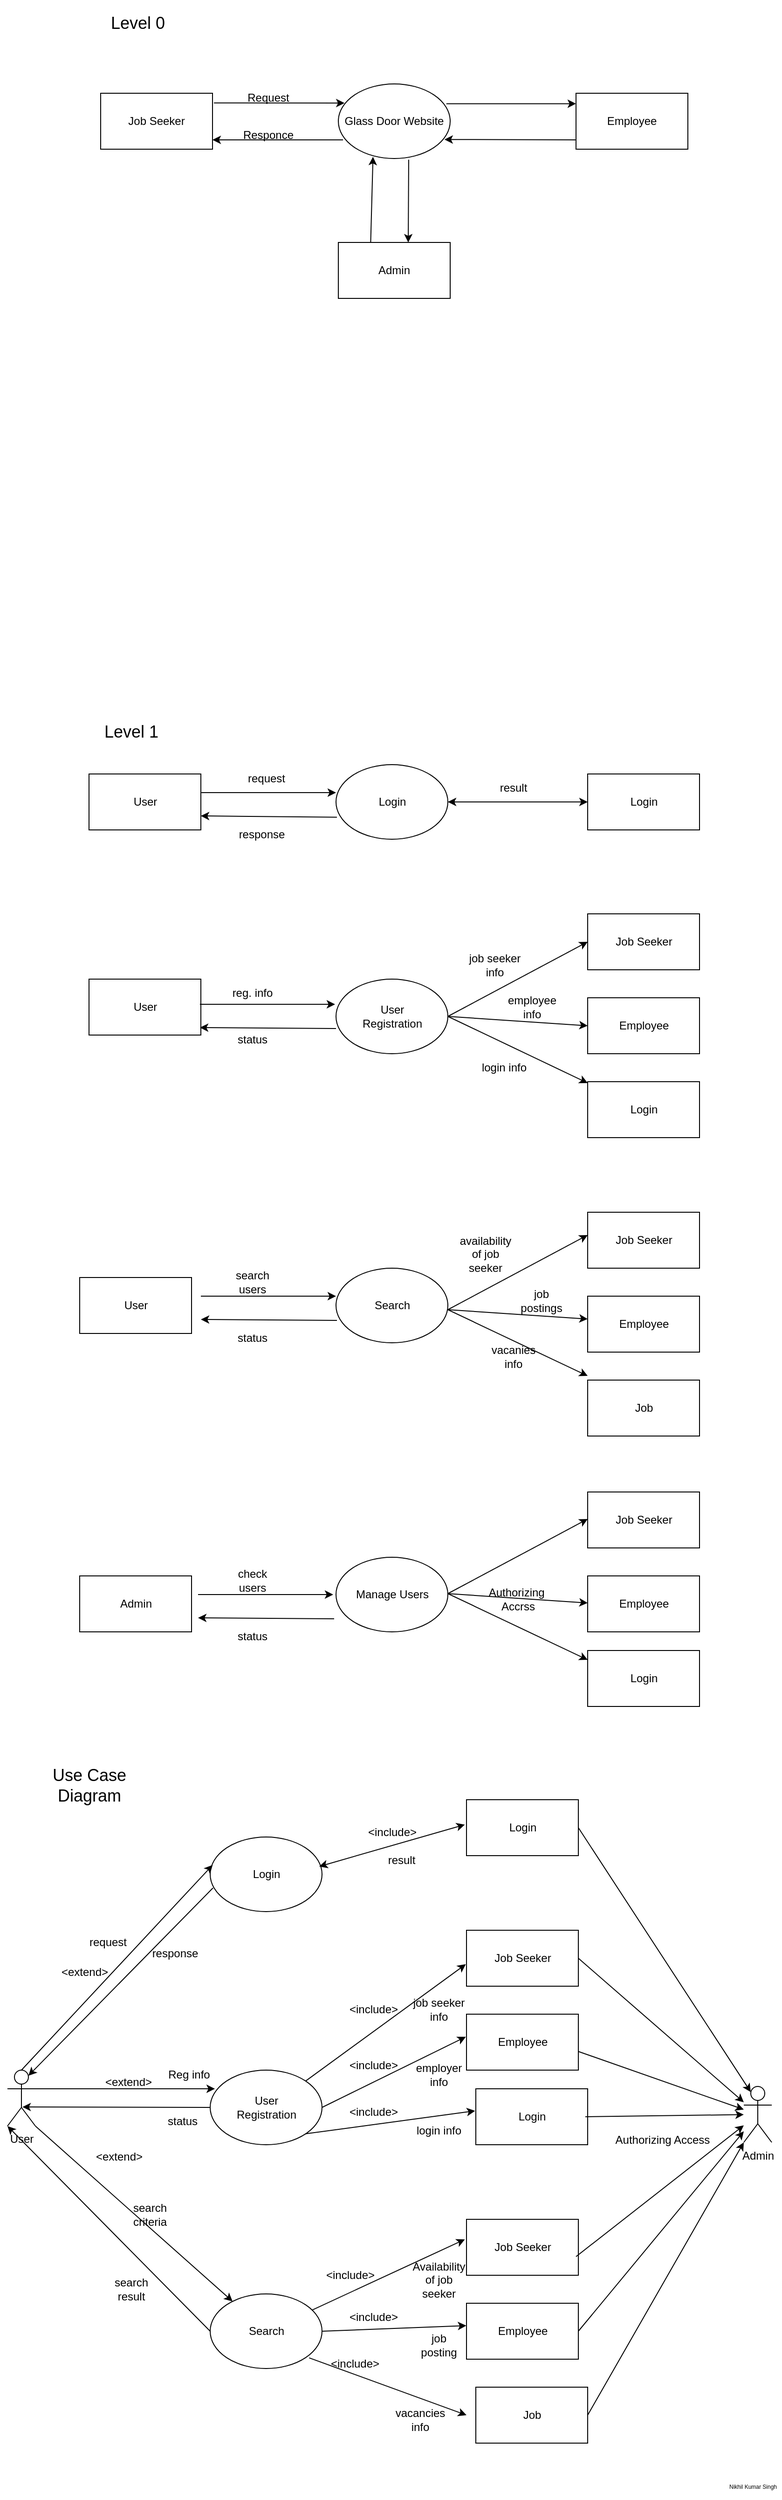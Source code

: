 <mxfile version="24.0.5" type="github">
  <diagram name="Page-1" id="zdsX21Enpbt27teevVOa">
    <mxGraphModel dx="2037" dy="1073" grid="1" gridSize="10" guides="1" tooltips="1" connect="1" arrows="1" fold="1" page="1" pageScale="1" pageWidth="850" pageHeight="1100" math="0" shadow="0">
      <root>
        <mxCell id="0" />
        <mxCell id="1" parent="0" />
        <mxCell id="QC-m4PHfwOf4FH3XxJcE-1" value="Admin" style="rounded=0;whiteSpace=wrap;html=1;" vertex="1" parent="1">
          <mxGeometry x="365" y="600" width="120" height="60" as="geometry" />
        </mxCell>
        <mxCell id="QC-m4PHfwOf4FH3XxJcE-3" value="Employee" style="rounded=0;whiteSpace=wrap;html=1;" vertex="1" parent="1">
          <mxGeometry x="620" y="440" width="120" height="60" as="geometry" />
        </mxCell>
        <mxCell id="QC-m4PHfwOf4FH3XxJcE-4" value="Job Seeker" style="rounded=0;whiteSpace=wrap;html=1;" vertex="1" parent="1">
          <mxGeometry x="110" y="440" width="120" height="60" as="geometry" />
        </mxCell>
        <mxCell id="QC-m4PHfwOf4FH3XxJcE-6" value="Glass Door Website" style="ellipse;whiteSpace=wrap;html=1;" vertex="1" parent="1">
          <mxGeometry x="365" y="430" width="120" height="80" as="geometry" />
        </mxCell>
        <mxCell id="QC-m4PHfwOf4FH3XxJcE-7" value="" style="endArrow=classic;html=1;rounded=0;exitX=1.013;exitY=0.172;exitDx=0;exitDy=0;entryX=0.055;entryY=0.257;entryDx=0;entryDy=0;entryPerimeter=0;exitPerimeter=0;" edge="1" parent="1" source="QC-m4PHfwOf4FH3XxJcE-4" target="QC-m4PHfwOf4FH3XxJcE-6">
          <mxGeometry width="50" height="50" relative="1" as="geometry">
            <mxPoint x="400" y="520" as="sourcePoint" />
            <mxPoint x="370" y="460" as="targetPoint" />
          </mxGeometry>
        </mxCell>
        <mxCell id="QC-m4PHfwOf4FH3XxJcE-8" value="" style="endArrow=classic;html=1;rounded=0;exitX=0.042;exitY=0.75;exitDx=0;exitDy=0;exitPerimeter=0;" edge="1" parent="1" source="QC-m4PHfwOf4FH3XxJcE-6">
          <mxGeometry width="50" height="50" relative="1" as="geometry">
            <mxPoint x="250" y="530" as="sourcePoint" />
            <mxPoint x="230" y="490" as="targetPoint" />
          </mxGeometry>
        </mxCell>
        <mxCell id="QC-m4PHfwOf4FH3XxJcE-9" value="" style="endArrow=classic;html=1;rounded=0;exitX=0.966;exitY=0.265;exitDx=0;exitDy=0;exitPerimeter=0;entryX=0;entryY=0.187;entryDx=0;entryDy=0;entryPerimeter=0;" edge="1" parent="1" source="QC-m4PHfwOf4FH3XxJcE-6" target="QC-m4PHfwOf4FH3XxJcE-3">
          <mxGeometry width="50" height="50" relative="1" as="geometry">
            <mxPoint x="520" y="490" as="sourcePoint" />
            <mxPoint x="570" y="440" as="targetPoint" />
          </mxGeometry>
        </mxCell>
        <mxCell id="QC-m4PHfwOf4FH3XxJcE-10" value="" style="endArrow=classic;html=1;rounded=0;exitX=0.629;exitY=1.015;exitDx=0;exitDy=0;exitPerimeter=0;entryX=0.625;entryY=0;entryDx=0;entryDy=0;entryPerimeter=0;" edge="1" parent="1" source="QC-m4PHfwOf4FH3XxJcE-6" target="QC-m4PHfwOf4FH3XxJcE-1">
          <mxGeometry width="50" height="50" relative="1" as="geometry">
            <mxPoint x="425" y="580" as="sourcePoint" />
            <mxPoint x="475" y="530" as="targetPoint" />
          </mxGeometry>
        </mxCell>
        <mxCell id="QC-m4PHfwOf4FH3XxJcE-11" value="" style="endArrow=classic;html=1;rounded=0;entryX=0.31;entryY=0.977;entryDx=0;entryDy=0;entryPerimeter=0;exitX=0.289;exitY=0.005;exitDx=0;exitDy=0;exitPerimeter=0;" edge="1" parent="1" source="QC-m4PHfwOf4FH3XxJcE-1" target="QC-m4PHfwOf4FH3XxJcE-6">
          <mxGeometry width="50" height="50" relative="1" as="geometry">
            <mxPoint x="365" y="570" as="sourcePoint" />
            <mxPoint x="415" y="520" as="targetPoint" />
          </mxGeometry>
        </mxCell>
        <mxCell id="QC-m4PHfwOf4FH3XxJcE-12" value="" style="endArrow=classic;html=1;rounded=0;entryX=0.949;entryY=0.745;entryDx=0;entryDy=0;entryPerimeter=0;exitX=0;exitY=0.833;exitDx=0;exitDy=0;exitPerimeter=0;" edge="1" parent="1" source="QC-m4PHfwOf4FH3XxJcE-3" target="QC-m4PHfwOf4FH3XxJcE-6">
          <mxGeometry width="50" height="50" relative="1" as="geometry">
            <mxPoint x="530" y="550" as="sourcePoint" />
            <mxPoint x="580" y="500" as="targetPoint" />
          </mxGeometry>
        </mxCell>
        <mxCell id="QC-m4PHfwOf4FH3XxJcE-13" value="Request" style="text;html=1;align=center;verticalAlign=middle;whiteSpace=wrap;rounded=0;" vertex="1" parent="1">
          <mxGeometry x="260" y="430" width="60" height="30" as="geometry" />
        </mxCell>
        <mxCell id="QC-m4PHfwOf4FH3XxJcE-14" value="Responce" style="text;html=1;align=center;verticalAlign=middle;whiteSpace=wrap;rounded=0;" vertex="1" parent="1">
          <mxGeometry x="260" y="470" width="60" height="30" as="geometry" />
        </mxCell>
        <mxCell id="QC-m4PHfwOf4FH3XxJcE-15" value="&lt;font style=&quot;font-size: 18px;&quot;&gt;Level 0&lt;/font&gt;" style="text;html=1;align=center;verticalAlign=middle;whiteSpace=wrap;rounded=0;" vertex="1" parent="1">
          <mxGeometry x="100" y="340" width="100" height="50" as="geometry" />
        </mxCell>
        <mxCell id="QC-m4PHfwOf4FH3XxJcE-16" value="&lt;font style=&quot;font-size: 18px;&quot;&gt;Use Case Diagram&lt;/font&gt;" style="text;html=1;align=center;verticalAlign=middle;whiteSpace=wrap;rounded=0;" vertex="1" parent="1">
          <mxGeometry x="27.5" y="2200" width="140" height="110" as="geometry" />
        </mxCell>
        <mxCell id="QC-m4PHfwOf4FH3XxJcE-17" value="User" style="shape=umlActor;verticalLabelPosition=bottom;verticalAlign=top;html=1;" vertex="1" parent="1">
          <mxGeometry x="10" y="2560" width="30" height="60" as="geometry" />
        </mxCell>
        <mxCell id="QC-m4PHfwOf4FH3XxJcE-18" value="Login" style="ellipse;whiteSpace=wrap;html=1;" vertex="1" parent="1">
          <mxGeometry x="227.5" y="2310" width="120" height="80" as="geometry" />
        </mxCell>
        <mxCell id="QC-m4PHfwOf4FH3XxJcE-19" value="User&lt;div&gt;Registration&lt;/div&gt;" style="ellipse;whiteSpace=wrap;html=1;" vertex="1" parent="1">
          <mxGeometry x="227.5" y="2560" width="120" height="80" as="geometry" />
        </mxCell>
        <mxCell id="QC-m4PHfwOf4FH3XxJcE-20" value="Search" style="ellipse;whiteSpace=wrap;html=1;" vertex="1" parent="1">
          <mxGeometry x="227.5" y="2800" width="120" height="80" as="geometry" />
        </mxCell>
        <mxCell id="QC-m4PHfwOf4FH3XxJcE-21" value="Job" style="rounded=0;whiteSpace=wrap;html=1;" vertex="1" parent="1">
          <mxGeometry x="512.5" y="2900" width="120" height="60" as="geometry" />
        </mxCell>
        <mxCell id="QC-m4PHfwOf4FH3XxJcE-22" value="Job Seeker" style="rounded=0;whiteSpace=wrap;html=1;" vertex="1" parent="1">
          <mxGeometry x="502.5" y="2720" width="120" height="60" as="geometry" />
        </mxCell>
        <mxCell id="QC-m4PHfwOf4FH3XxJcE-23" value="Employee" style="rounded=0;whiteSpace=wrap;html=1;" vertex="1" parent="1">
          <mxGeometry x="502.5" y="2810" width="120" height="60" as="geometry" />
        </mxCell>
        <mxCell id="QC-m4PHfwOf4FH3XxJcE-24" value="Login" style="rounded=0;whiteSpace=wrap;html=1;" vertex="1" parent="1">
          <mxGeometry x="512.5" y="2580" width="120" height="60" as="geometry" />
        </mxCell>
        <mxCell id="QC-m4PHfwOf4FH3XxJcE-25" value="Employee" style="rounded=0;whiteSpace=wrap;html=1;" vertex="1" parent="1">
          <mxGeometry x="502.5" y="2500" width="120" height="60" as="geometry" />
        </mxCell>
        <mxCell id="QC-m4PHfwOf4FH3XxJcE-26" value="Job Seeker" style="rounded=0;whiteSpace=wrap;html=1;" vertex="1" parent="1">
          <mxGeometry x="502.5" y="2410" width="120" height="60" as="geometry" />
        </mxCell>
        <mxCell id="QC-m4PHfwOf4FH3XxJcE-27" value="Login" style="rounded=0;whiteSpace=wrap;html=1;" vertex="1" parent="1">
          <mxGeometry x="502.5" y="2270" width="120" height="60" as="geometry" />
        </mxCell>
        <mxCell id="QC-m4PHfwOf4FH3XxJcE-29" value="" style="endArrow=classic;html=1;rounded=0;exitX=0;exitY=0.5;exitDx=0;exitDy=0;entryX=0;entryY=1;entryDx=0;entryDy=0;entryPerimeter=0;" edge="1" parent="1" source="QC-m4PHfwOf4FH3XxJcE-20" target="QC-m4PHfwOf4FH3XxJcE-17">
          <mxGeometry width="50" height="50" relative="1" as="geometry">
            <mxPoint x="347.5" y="2550" as="sourcePoint" />
            <mxPoint x="217.5" y="2540" as="targetPoint" />
          </mxGeometry>
        </mxCell>
        <mxCell id="QC-m4PHfwOf4FH3XxJcE-30" value="" style="endArrow=classic;html=1;rounded=0;exitX=1;exitY=1;exitDx=0;exitDy=0;exitPerimeter=0;" edge="1" parent="1" source="QC-m4PHfwOf4FH3XxJcE-17" target="QC-m4PHfwOf4FH3XxJcE-20">
          <mxGeometry width="50" height="50" relative="1" as="geometry">
            <mxPoint x="82.5" y="2485" as="sourcePoint" />
            <mxPoint x="132.5" y="2435" as="targetPoint" />
          </mxGeometry>
        </mxCell>
        <mxCell id="QC-m4PHfwOf4FH3XxJcE-31" value="" style="endArrow=classic;html=1;rounded=0;entryX=0.536;entryY=0.659;entryDx=0;entryDy=0;entryPerimeter=0;exitX=0;exitY=0.5;exitDx=0;exitDy=0;" edge="1" parent="1" source="QC-m4PHfwOf4FH3XxJcE-19" target="QC-m4PHfwOf4FH3XxJcE-17">
          <mxGeometry width="50" height="50" relative="1" as="geometry">
            <mxPoint x="157.5" y="2390" as="sourcePoint" />
            <mxPoint x="207.5" y="2340" as="targetPoint" />
          </mxGeometry>
        </mxCell>
        <mxCell id="QC-m4PHfwOf4FH3XxJcE-32" value="" style="endArrow=classic;html=1;rounded=0;entryX=0.042;entryY=0.25;entryDx=0;entryDy=0;entryPerimeter=0;exitX=1;exitY=0.333;exitDx=0;exitDy=0;exitPerimeter=0;" edge="1" parent="1" source="QC-m4PHfwOf4FH3XxJcE-17" target="QC-m4PHfwOf4FH3XxJcE-19">
          <mxGeometry width="50" height="50" relative="1" as="geometry">
            <mxPoint x="117.5" y="2290" as="sourcePoint" />
            <mxPoint x="167.5" y="2240" as="targetPoint" />
          </mxGeometry>
        </mxCell>
        <mxCell id="QC-m4PHfwOf4FH3XxJcE-33" value="" style="endArrow=classic;html=1;rounded=0;exitX=0.025;exitY=0.683;exitDx=0;exitDy=0;exitPerimeter=0;entryX=0.75;entryY=0.1;entryDx=0;entryDy=0;entryPerimeter=0;" edge="1" parent="1" source="QC-m4PHfwOf4FH3XxJcE-18" target="QC-m4PHfwOf4FH3XxJcE-17">
          <mxGeometry width="50" height="50" relative="1" as="geometry">
            <mxPoint x="187.5" y="2170" as="sourcePoint" />
            <mxPoint x="237.5" y="2120" as="targetPoint" />
          </mxGeometry>
        </mxCell>
        <mxCell id="QC-m4PHfwOf4FH3XxJcE-34" value="" style="endArrow=classic;html=1;rounded=0;entryX=0.022;entryY=0.375;entryDx=0;entryDy=0;entryPerimeter=0;exitX=0.5;exitY=0;exitDx=0;exitDy=0;exitPerimeter=0;" edge="1" parent="1" source="QC-m4PHfwOf4FH3XxJcE-17" target="QC-m4PHfwOf4FH3XxJcE-18">
          <mxGeometry width="50" height="50" relative="1" as="geometry">
            <mxPoint x="172.5" y="2130" as="sourcePoint" />
            <mxPoint x="222.5" y="2080" as="targetPoint" />
          </mxGeometry>
        </mxCell>
        <mxCell id="QC-m4PHfwOf4FH3XxJcE-35" value="" style="endArrow=classic;html=1;rounded=0;entryX=0;entryY=0.5;entryDx=0;entryDy=0;exitX=0.885;exitY=0.857;exitDx=0;exitDy=0;exitPerimeter=0;" edge="1" parent="1" source="QC-m4PHfwOf4FH3XxJcE-20">
          <mxGeometry width="50" height="50" relative="1" as="geometry">
            <mxPoint x="442.5" y="2970" as="sourcePoint" />
            <mxPoint x="502.5" y="2930" as="targetPoint" />
          </mxGeometry>
        </mxCell>
        <mxCell id="QC-m4PHfwOf4FH3XxJcE-36" value="" style="endArrow=classic;html=1;rounded=0;entryX=-0.002;entryY=0.4;entryDx=0;entryDy=0;entryPerimeter=0;exitX=1;exitY=0.5;exitDx=0;exitDy=0;" edge="1" parent="1" source="QC-m4PHfwOf4FH3XxJcE-20" target="QC-m4PHfwOf4FH3XxJcE-23">
          <mxGeometry width="50" height="50" relative="1" as="geometry">
            <mxPoint x="402.5" y="2840" as="sourcePoint" />
            <mxPoint x="452.5" y="2790" as="targetPoint" />
          </mxGeometry>
        </mxCell>
        <mxCell id="QC-m4PHfwOf4FH3XxJcE-37" value="" style="endArrow=classic;html=1;rounded=0;entryX=-0.015;entryY=0.359;entryDx=0;entryDy=0;entryPerimeter=0;" edge="1" parent="1" source="QC-m4PHfwOf4FH3XxJcE-20" target="QC-m4PHfwOf4FH3XxJcE-22">
          <mxGeometry width="50" height="50" relative="1" as="geometry">
            <mxPoint x="382.5" y="2770" as="sourcePoint" />
            <mxPoint x="432.5" y="2720" as="targetPoint" />
          </mxGeometry>
        </mxCell>
        <mxCell id="QC-m4PHfwOf4FH3XxJcE-38" value="" style="endArrow=classic;html=1;rounded=0;entryX=-0.006;entryY=0.395;entryDx=0;entryDy=0;entryPerimeter=0;exitX=1;exitY=1;exitDx=0;exitDy=0;" edge="1" parent="1" source="QC-m4PHfwOf4FH3XxJcE-19" target="QC-m4PHfwOf4FH3XxJcE-24">
          <mxGeometry width="50" height="50" relative="1" as="geometry">
            <mxPoint x="422.5" y="2620" as="sourcePoint" />
            <mxPoint x="472.5" y="2570" as="targetPoint" />
          </mxGeometry>
        </mxCell>
        <mxCell id="QC-m4PHfwOf4FH3XxJcE-39" value="" style="endArrow=classic;html=1;rounded=0;exitX=1;exitY=0.5;exitDx=0;exitDy=0;entryX=-0.006;entryY=0.405;entryDx=0;entryDy=0;entryPerimeter=0;" edge="1" parent="1" source="QC-m4PHfwOf4FH3XxJcE-19" target="QC-m4PHfwOf4FH3XxJcE-25">
          <mxGeometry width="50" height="50" relative="1" as="geometry">
            <mxPoint x="422.5" y="2570" as="sourcePoint" />
            <mxPoint x="472.5" y="2520" as="targetPoint" />
          </mxGeometry>
        </mxCell>
        <mxCell id="QC-m4PHfwOf4FH3XxJcE-40" value="" style="endArrow=classic;html=1;rounded=0;entryX=-0.006;entryY=0.607;entryDx=0;entryDy=0;entryPerimeter=0;exitX=1;exitY=0;exitDx=0;exitDy=0;" edge="1" parent="1" source="QC-m4PHfwOf4FH3XxJcE-19" target="QC-m4PHfwOf4FH3XxJcE-26">
          <mxGeometry width="50" height="50" relative="1" as="geometry">
            <mxPoint x="412.5" y="2520" as="sourcePoint" />
            <mxPoint x="462.5" y="2470" as="targetPoint" />
          </mxGeometry>
        </mxCell>
        <mxCell id="QC-m4PHfwOf4FH3XxJcE-41" value="" style="endArrow=classic;startArrow=classic;html=1;rounded=0;entryX=-0.015;entryY=0.445;entryDx=0;entryDy=0;entryPerimeter=0;exitX=0.975;exitY=0.395;exitDx=0;exitDy=0;exitPerimeter=0;" edge="1" parent="1" source="QC-m4PHfwOf4FH3XxJcE-18" target="QC-m4PHfwOf4FH3XxJcE-27">
          <mxGeometry width="50" height="50" relative="1" as="geometry">
            <mxPoint x="372.5" y="2350" as="sourcePoint" />
            <mxPoint x="422.5" y="2300" as="targetPoint" />
          </mxGeometry>
        </mxCell>
        <mxCell id="QC-m4PHfwOf4FH3XxJcE-42" value="Admin" style="shape=umlActor;verticalLabelPosition=bottom;verticalAlign=top;html=1;outlineConnect=0;" vertex="1" parent="1">
          <mxGeometry x="800" y="2577.5" width="30" height="60" as="geometry" />
        </mxCell>
        <mxCell id="QC-m4PHfwOf4FH3XxJcE-46" value="" style="endArrow=classic;html=1;rounded=0;exitX=1;exitY=0.5;exitDx=0;exitDy=0;entryX=0.25;entryY=0.1;entryDx=0;entryDy=0;entryPerimeter=0;" edge="1" parent="1" source="QC-m4PHfwOf4FH3XxJcE-27" target="QC-m4PHfwOf4FH3XxJcE-42">
          <mxGeometry width="50" height="50" relative="1" as="geometry">
            <mxPoint x="458.789" y="3116.15" as="sourcePoint" />
            <mxPoint x="117.5" y="3130" as="targetPoint" />
          </mxGeometry>
        </mxCell>
        <mxCell id="QC-m4PHfwOf4FH3XxJcE-53" value="" style="endArrow=classic;html=1;rounded=0;exitX=1;exitY=0.5;exitDx=0;exitDy=0;" edge="1" parent="1" source="QC-m4PHfwOf4FH3XxJcE-23" target="QC-m4PHfwOf4FH3XxJcE-42">
          <mxGeometry width="50" height="50" relative="1" as="geometry">
            <mxPoint x="747.5" y="2740.0" as="sourcePoint" />
            <mxPoint x="970.074" y="2648.284" as="targetPoint" />
          </mxGeometry>
        </mxCell>
        <mxCell id="QC-m4PHfwOf4FH3XxJcE-55" value="Availability of job seeker" style="text;html=1;align=center;verticalAlign=middle;whiteSpace=wrap;rounded=0;" vertex="1" parent="1">
          <mxGeometry x="442.5" y="2770" width="60" height="30" as="geometry" />
        </mxCell>
        <mxCell id="QC-m4PHfwOf4FH3XxJcE-56" value="job posting" style="text;html=1;align=center;verticalAlign=middle;whiteSpace=wrap;rounded=0;" vertex="1" parent="1">
          <mxGeometry x="442.5" y="2840" width="60" height="30" as="geometry" />
        </mxCell>
        <mxCell id="QC-m4PHfwOf4FH3XxJcE-57" value="vacancies info" style="text;html=1;align=center;verticalAlign=middle;whiteSpace=wrap;rounded=0;" vertex="1" parent="1">
          <mxGeometry x="422.5" y="2920" width="60" height="30" as="geometry" />
        </mxCell>
        <mxCell id="QC-m4PHfwOf4FH3XxJcE-60" value="search criteria" style="text;html=1;align=center;verticalAlign=middle;whiteSpace=wrap;rounded=0;" vertex="1" parent="1">
          <mxGeometry x="132.5" y="2700" width="60" height="30" as="geometry" />
        </mxCell>
        <mxCell id="QC-m4PHfwOf4FH3XxJcE-61" value="search result" style="text;html=1;align=center;verticalAlign=middle;whiteSpace=wrap;rounded=0;" vertex="1" parent="1">
          <mxGeometry x="112.5" y="2780" width="60" height="30" as="geometry" />
        </mxCell>
        <mxCell id="QC-m4PHfwOf4FH3XxJcE-62" value="Reg info" style="text;html=1;align=center;verticalAlign=middle;whiteSpace=wrap;rounded=0;" vertex="1" parent="1">
          <mxGeometry x="175" y="2550" width="60" height="30" as="geometry" />
        </mxCell>
        <mxCell id="QC-m4PHfwOf4FH3XxJcE-65" value="status" style="text;html=1;align=center;verticalAlign=middle;whiteSpace=wrap;rounded=0;" vertex="1" parent="1">
          <mxGeometry x="167.5" y="2600" width="60" height="30" as="geometry" />
        </mxCell>
        <mxCell id="QC-m4PHfwOf4FH3XxJcE-66" value="job seeker info" style="text;html=1;align=center;verticalAlign=middle;whiteSpace=wrap;rounded=0;" vertex="1" parent="1">
          <mxGeometry x="442.5" y="2480" width="60" height="30" as="geometry" />
        </mxCell>
        <mxCell id="QC-m4PHfwOf4FH3XxJcE-67" value="employer info" style="text;html=1;align=center;verticalAlign=middle;whiteSpace=wrap;rounded=0;" vertex="1" parent="1">
          <mxGeometry x="442.5" y="2550" width="60" height="30" as="geometry" />
        </mxCell>
        <mxCell id="QC-m4PHfwOf4FH3XxJcE-68" value="login info" style="text;html=1;align=center;verticalAlign=middle;whiteSpace=wrap;rounded=0;" vertex="1" parent="1">
          <mxGeometry x="442.5" y="2610" width="60" height="30" as="geometry" />
        </mxCell>
        <mxCell id="QC-m4PHfwOf4FH3XxJcE-69" value="request" style="text;html=1;align=center;verticalAlign=middle;whiteSpace=wrap;rounded=0;" vertex="1" parent="1">
          <mxGeometry x="87.5" y="2407.5" width="60" height="30" as="geometry" />
        </mxCell>
        <mxCell id="QC-m4PHfwOf4FH3XxJcE-70" value="response" style="text;html=1;align=center;verticalAlign=middle;whiteSpace=wrap;rounded=0;" vertex="1" parent="1">
          <mxGeometry x="160" y="2420" width="60" height="30" as="geometry" />
        </mxCell>
        <mxCell id="QC-m4PHfwOf4FH3XxJcE-71" value="result" style="text;html=1;align=center;verticalAlign=middle;whiteSpace=wrap;rounded=0;" vertex="1" parent="1">
          <mxGeometry x="402.5" y="2320" width="60" height="30" as="geometry" />
        </mxCell>
        <mxCell id="QC-m4PHfwOf4FH3XxJcE-72" value="" style="endArrow=classic;html=1;rounded=0;exitX=1;exitY=0.5;exitDx=0;exitDy=0;entryX=0;entryY=1;entryDx=0;entryDy=0;entryPerimeter=0;" edge="1" parent="1" source="QC-m4PHfwOf4FH3XxJcE-21" target="QC-m4PHfwOf4FH3XxJcE-42">
          <mxGeometry width="50" height="50" relative="1" as="geometry">
            <mxPoint x="567.5" y="2965" as="sourcePoint" />
            <mxPoint x="380.5" y="3047" as="targetPoint" />
          </mxGeometry>
        </mxCell>
        <mxCell id="QC-m4PHfwOf4FH3XxJcE-74" value="" style="endArrow=classic;html=1;rounded=0;exitX=1;exitY=0.5;exitDx=0;exitDy=0;" edge="1" parent="1" source="QC-m4PHfwOf4FH3XxJcE-26" target="QC-m4PHfwOf4FH3XxJcE-42">
          <mxGeometry width="50" height="50" relative="1" as="geometry">
            <mxPoint x="767.5" y="2508.866" as="sourcePoint" />
            <mxPoint x="972.5" y="2501.13" as="targetPoint" />
          </mxGeometry>
        </mxCell>
        <mxCell id="QC-m4PHfwOf4FH3XxJcE-75" value="Authorizing Access" style="text;html=1;align=center;verticalAlign=middle;whiteSpace=wrap;rounded=0;" vertex="1" parent="1">
          <mxGeometry x="657.5" y="2610" width="110" height="50" as="geometry" />
        </mxCell>
        <mxCell id="QC-m4PHfwOf4FH3XxJcE-77" value="&amp;lt;include&amp;gt;" style="text;html=1;align=center;verticalAlign=middle;whiteSpace=wrap;rounded=0;" vertex="1" parent="1">
          <mxGeometry x="372.5" y="2480" width="60" height="30" as="geometry" />
        </mxCell>
        <mxCell id="QC-m4PHfwOf4FH3XxJcE-78" value="&amp;lt;extend&amp;gt;" style="text;html=1;align=center;verticalAlign=middle;whiteSpace=wrap;rounded=0;" vertex="1" parent="1">
          <mxGeometry x="62.5" y="2440" width="60" height="30" as="geometry" />
        </mxCell>
        <mxCell id="QC-m4PHfwOf4FH3XxJcE-79" value="&amp;lt;extend&amp;gt;" style="text;html=1;align=center;verticalAlign=middle;whiteSpace=wrap;rounded=0;" vertex="1" parent="1">
          <mxGeometry x="110" y="2557.5" width="60" height="30" as="geometry" />
        </mxCell>
        <mxCell id="QC-m4PHfwOf4FH3XxJcE-80" value="&amp;lt;extend&amp;gt;" style="text;html=1;align=center;verticalAlign=middle;whiteSpace=wrap;rounded=0;" vertex="1" parent="1">
          <mxGeometry x="100" y="2637.5" width="60" height="30" as="geometry" />
        </mxCell>
        <mxCell id="QC-m4PHfwOf4FH3XxJcE-81" value="&amp;lt;include&amp;gt;" style="text;html=1;align=center;verticalAlign=middle;whiteSpace=wrap;rounded=0;" vertex="1" parent="1">
          <mxGeometry x="392.5" y="2290" width="60" height="30" as="geometry" />
        </mxCell>
        <mxCell id="QC-m4PHfwOf4FH3XxJcE-82" value="&amp;lt;include&amp;gt;" style="text;html=1;align=center;verticalAlign=middle;whiteSpace=wrap;rounded=0;" vertex="1" parent="1">
          <mxGeometry x="372.5" y="2540" width="60" height="30" as="geometry" />
        </mxCell>
        <mxCell id="QC-m4PHfwOf4FH3XxJcE-83" value="&amp;lt;include&amp;gt;" style="text;html=1;align=center;verticalAlign=middle;whiteSpace=wrap;rounded=0;" vertex="1" parent="1">
          <mxGeometry x="372.5" y="2590" width="60" height="30" as="geometry" />
        </mxCell>
        <mxCell id="QC-m4PHfwOf4FH3XxJcE-84" value="&amp;lt;include&amp;gt;" style="text;html=1;align=center;verticalAlign=middle;whiteSpace=wrap;rounded=0;" vertex="1" parent="1">
          <mxGeometry x="347.5" y="2765" width="60" height="30" as="geometry" />
        </mxCell>
        <mxCell id="QC-m4PHfwOf4FH3XxJcE-85" value="&amp;lt;include&amp;gt;" style="text;html=1;align=center;verticalAlign=middle;whiteSpace=wrap;rounded=0;" vertex="1" parent="1">
          <mxGeometry x="372.5" y="2810" width="60" height="30" as="geometry" />
        </mxCell>
        <mxCell id="QC-m4PHfwOf4FH3XxJcE-86" value="&amp;lt;include&amp;gt;" style="text;html=1;align=center;verticalAlign=middle;whiteSpace=wrap;rounded=0;" vertex="1" parent="1">
          <mxGeometry x="352.5" y="2860" width="60" height="30" as="geometry" />
        </mxCell>
        <mxCell id="QC-m4PHfwOf4FH3XxJcE-87" value="User" style="rounded=0;whiteSpace=wrap;html=1;" vertex="1" parent="1">
          <mxGeometry x="97.5" y="1170" width="120" height="60" as="geometry" />
        </mxCell>
        <mxCell id="QC-m4PHfwOf4FH3XxJcE-88" value="User" style="rounded=0;whiteSpace=wrap;html=1;" vertex="1" parent="1">
          <mxGeometry x="97.5" y="1390" width="120" height="60" as="geometry" />
        </mxCell>
        <mxCell id="QC-m4PHfwOf4FH3XxJcE-89" value="User" style="rounded=0;whiteSpace=wrap;html=1;" vertex="1" parent="1">
          <mxGeometry x="87.5" y="1710" width="120" height="60" as="geometry" />
        </mxCell>
        <mxCell id="QC-m4PHfwOf4FH3XxJcE-90" value="Admin" style="rounded=0;whiteSpace=wrap;html=1;" vertex="1" parent="1">
          <mxGeometry x="87.5" y="2030" width="120" height="60" as="geometry" />
        </mxCell>
        <mxCell id="QC-m4PHfwOf4FH3XxJcE-91" value="Login" style="ellipse;whiteSpace=wrap;html=1;" vertex="1" parent="1">
          <mxGeometry x="362.5" y="1160" width="120" height="80" as="geometry" />
        </mxCell>
        <mxCell id="QC-m4PHfwOf4FH3XxJcE-92" value="User&lt;div&gt;Registration&lt;/div&gt;" style="ellipse;whiteSpace=wrap;html=1;" vertex="1" parent="1">
          <mxGeometry x="362.5" y="1390" width="120" height="80" as="geometry" />
        </mxCell>
        <mxCell id="QC-m4PHfwOf4FH3XxJcE-93" value="Search" style="ellipse;whiteSpace=wrap;html=1;" vertex="1" parent="1">
          <mxGeometry x="362.5" y="1700" width="120" height="80" as="geometry" />
        </mxCell>
        <mxCell id="QC-m4PHfwOf4FH3XxJcE-96" value="Job" style="rounded=0;whiteSpace=wrap;html=1;" vertex="1" parent="1">
          <mxGeometry x="632.5" y="1820" width="120" height="60" as="geometry" />
        </mxCell>
        <mxCell id="QC-m4PHfwOf4FH3XxJcE-97" value="Job Seeker" style="rounded=0;whiteSpace=wrap;html=1;" vertex="1" parent="1">
          <mxGeometry x="632.5" y="1640" width="120" height="60" as="geometry" />
        </mxCell>
        <mxCell id="QC-m4PHfwOf4FH3XxJcE-98" value="Employee" style="rounded=0;whiteSpace=wrap;html=1;" vertex="1" parent="1">
          <mxGeometry x="632.5" y="1730" width="120" height="60" as="geometry" />
        </mxCell>
        <mxCell id="QC-m4PHfwOf4FH3XxJcE-99" value="Login" style="rounded=0;whiteSpace=wrap;html=1;" vertex="1" parent="1">
          <mxGeometry x="632.5" y="1500" width="120" height="60" as="geometry" />
        </mxCell>
        <mxCell id="QC-m4PHfwOf4FH3XxJcE-100" value="Employee" style="rounded=0;whiteSpace=wrap;html=1;" vertex="1" parent="1">
          <mxGeometry x="632.5" y="1410" width="120" height="60" as="geometry" />
        </mxCell>
        <mxCell id="QC-m4PHfwOf4FH3XxJcE-101" value="Job Seeker" style="rounded=0;whiteSpace=wrap;html=1;" vertex="1" parent="1">
          <mxGeometry x="632.5" y="1320" width="120" height="60" as="geometry" />
        </mxCell>
        <mxCell id="QC-m4PHfwOf4FH3XxJcE-102" value="Login" style="rounded=0;whiteSpace=wrap;html=1;" vertex="1" parent="1">
          <mxGeometry x="632.5" y="1170" width="120" height="60" as="geometry" />
        </mxCell>
        <mxCell id="QC-m4PHfwOf4FH3XxJcE-104" value="Manage Users" style="ellipse;whiteSpace=wrap;html=1;" vertex="1" parent="1">
          <mxGeometry x="362.5" y="2010" width="120" height="80" as="geometry" />
        </mxCell>
        <mxCell id="QC-m4PHfwOf4FH3XxJcE-105" value="Login" style="rounded=0;whiteSpace=wrap;html=1;" vertex="1" parent="1">
          <mxGeometry x="632.5" y="2110" width="120" height="60" as="geometry" />
        </mxCell>
        <mxCell id="QC-m4PHfwOf4FH3XxJcE-106" value="Employee" style="rounded=0;whiteSpace=wrap;html=1;" vertex="1" parent="1">
          <mxGeometry x="632.5" y="2030" width="120" height="60" as="geometry" />
        </mxCell>
        <mxCell id="QC-m4PHfwOf4FH3XxJcE-107" value="Job Seeker" style="rounded=0;whiteSpace=wrap;html=1;" vertex="1" parent="1">
          <mxGeometry x="632.5" y="1940" width="120" height="60" as="geometry" />
        </mxCell>
        <mxCell id="QC-m4PHfwOf4FH3XxJcE-108" value="" style="endArrow=classic;html=1;rounded=0;entryX=0;entryY=0.375;entryDx=0;entryDy=0;entryPerimeter=0;" edge="1" parent="1" target="QC-m4PHfwOf4FH3XxJcE-91">
          <mxGeometry width="50" height="50" relative="1" as="geometry">
            <mxPoint x="217.5" y="1190" as="sourcePoint" />
            <mxPoint x="267.5" y="1140" as="targetPoint" />
          </mxGeometry>
        </mxCell>
        <mxCell id="QC-m4PHfwOf4FH3XxJcE-109" value="" style="endArrow=classic;html=1;rounded=0;entryX=1;entryY=0.75;entryDx=0;entryDy=0;exitX=0.008;exitY=0.704;exitDx=0;exitDy=0;exitPerimeter=0;" edge="1" parent="1" source="QC-m4PHfwOf4FH3XxJcE-91" target="QC-m4PHfwOf4FH3XxJcE-87">
          <mxGeometry width="50" height="50" relative="1" as="geometry">
            <mxPoint x="272.5" y="1310" as="sourcePoint" />
            <mxPoint x="322.5" y="1260" as="targetPoint" />
          </mxGeometry>
        </mxCell>
        <mxCell id="QC-m4PHfwOf4FH3XxJcE-110" value="" style="endArrow=classic;html=1;rounded=0;entryX=0;entryY=0.375;entryDx=0;entryDy=0;entryPerimeter=0;" edge="1" parent="1">
          <mxGeometry width="50" height="50" relative="1" as="geometry">
            <mxPoint x="216.5" y="1417" as="sourcePoint" />
            <mxPoint x="361.5" y="1417" as="targetPoint" />
          </mxGeometry>
        </mxCell>
        <mxCell id="QC-m4PHfwOf4FH3XxJcE-111" value="" style="endArrow=classic;html=1;rounded=0;entryX=1;entryY=0.75;entryDx=0;entryDy=0;exitX=0.008;exitY=0.704;exitDx=0;exitDy=0;exitPerimeter=0;" edge="1" parent="1">
          <mxGeometry width="50" height="50" relative="1" as="geometry">
            <mxPoint x="362.5" y="1443" as="sourcePoint" />
            <mxPoint x="216.5" y="1442" as="targetPoint" />
          </mxGeometry>
        </mxCell>
        <mxCell id="QC-m4PHfwOf4FH3XxJcE-112" value="" style="endArrow=classic;html=1;rounded=0;entryX=0;entryY=0.375;entryDx=0;entryDy=0;entryPerimeter=0;" edge="1" parent="1">
          <mxGeometry width="50" height="50" relative="1" as="geometry">
            <mxPoint x="217.5" y="1730" as="sourcePoint" />
            <mxPoint x="362.5" y="1730" as="targetPoint" />
          </mxGeometry>
        </mxCell>
        <mxCell id="QC-m4PHfwOf4FH3XxJcE-113" value="" style="endArrow=classic;html=1;rounded=0;entryX=1;entryY=0.75;entryDx=0;entryDy=0;exitX=0.008;exitY=0.704;exitDx=0;exitDy=0;exitPerimeter=0;" edge="1" parent="1">
          <mxGeometry width="50" height="50" relative="1" as="geometry">
            <mxPoint x="363.5" y="1756" as="sourcePoint" />
            <mxPoint x="217.5" y="1755" as="targetPoint" />
          </mxGeometry>
        </mxCell>
        <mxCell id="QC-m4PHfwOf4FH3XxJcE-114" value="" style="endArrow=classic;html=1;rounded=0;entryX=0;entryY=0.375;entryDx=0;entryDy=0;entryPerimeter=0;" edge="1" parent="1">
          <mxGeometry width="50" height="50" relative="1" as="geometry">
            <mxPoint x="214.5" y="2050" as="sourcePoint" />
            <mxPoint x="359.5" y="2050" as="targetPoint" />
          </mxGeometry>
        </mxCell>
        <mxCell id="QC-m4PHfwOf4FH3XxJcE-115" value="" style="endArrow=classic;html=1;rounded=0;entryX=1;entryY=0.75;entryDx=0;entryDy=0;exitX=0.008;exitY=0.704;exitDx=0;exitDy=0;exitPerimeter=0;" edge="1" parent="1">
          <mxGeometry width="50" height="50" relative="1" as="geometry">
            <mxPoint x="360.5" y="2076" as="sourcePoint" />
            <mxPoint x="214.5" y="2075" as="targetPoint" />
          </mxGeometry>
        </mxCell>
        <mxCell id="QC-m4PHfwOf4FH3XxJcE-116" value="" style="endArrow=classic;startArrow=classic;html=1;rounded=0;exitX=1;exitY=0.5;exitDx=0;exitDy=0;entryX=0;entryY=0.5;entryDx=0;entryDy=0;" edge="1" parent="1" source="QC-m4PHfwOf4FH3XxJcE-91" target="QC-m4PHfwOf4FH3XxJcE-102">
          <mxGeometry width="50" height="50" relative="1" as="geometry">
            <mxPoint x="522.5" y="1220" as="sourcePoint" />
            <mxPoint x="572.5" y="1170" as="targetPoint" />
          </mxGeometry>
        </mxCell>
        <mxCell id="QC-m4PHfwOf4FH3XxJcE-117" value="" style="endArrow=classic;html=1;rounded=0;entryX=0;entryY=0.5;entryDx=0;entryDy=0;exitX=1;exitY=0.5;exitDx=0;exitDy=0;" edge="1" parent="1" source="QC-m4PHfwOf4FH3XxJcE-92" target="QC-m4PHfwOf4FH3XxJcE-101">
          <mxGeometry width="50" height="50" relative="1" as="geometry">
            <mxPoint x="502.5" y="1420" as="sourcePoint" />
            <mxPoint x="552.5" y="1370" as="targetPoint" />
          </mxGeometry>
        </mxCell>
        <mxCell id="QC-m4PHfwOf4FH3XxJcE-118" value="" style="endArrow=classic;html=1;rounded=0;exitX=1;exitY=0.5;exitDx=0;exitDy=0;entryX=0;entryY=0.5;entryDx=0;entryDy=0;" edge="1" parent="1" source="QC-m4PHfwOf4FH3XxJcE-92" target="QC-m4PHfwOf4FH3XxJcE-100">
          <mxGeometry width="50" height="50" relative="1" as="geometry">
            <mxPoint x="542.5" y="1450" as="sourcePoint" />
            <mxPoint x="592.5" y="1400" as="targetPoint" />
          </mxGeometry>
        </mxCell>
        <mxCell id="QC-m4PHfwOf4FH3XxJcE-119" value="" style="endArrow=classic;html=1;rounded=0;exitX=1;exitY=0.5;exitDx=0;exitDy=0;" edge="1" parent="1" source="QC-m4PHfwOf4FH3XxJcE-92" target="QC-m4PHfwOf4FH3XxJcE-99">
          <mxGeometry width="50" height="50" relative="1" as="geometry">
            <mxPoint x="562.5" y="1520" as="sourcePoint" />
            <mxPoint x="612.5" y="1470" as="targetPoint" />
          </mxGeometry>
        </mxCell>
        <mxCell id="QC-m4PHfwOf4FH3XxJcE-120" value="" style="endArrow=classic;html=1;rounded=0;entryX=0;entryY=0.5;entryDx=0;entryDy=0;exitX=1;exitY=0.5;exitDx=0;exitDy=0;" edge="1" parent="1">
          <mxGeometry width="50" height="50" relative="1" as="geometry">
            <mxPoint x="482.5" y="1744.5" as="sourcePoint" />
            <mxPoint x="632.5" y="1664.5" as="targetPoint" />
          </mxGeometry>
        </mxCell>
        <mxCell id="QC-m4PHfwOf4FH3XxJcE-121" value="" style="endArrow=classic;html=1;rounded=0;exitX=1;exitY=0.5;exitDx=0;exitDy=0;entryX=0;entryY=0.5;entryDx=0;entryDy=0;" edge="1" parent="1">
          <mxGeometry width="50" height="50" relative="1" as="geometry">
            <mxPoint x="482.5" y="1744.5" as="sourcePoint" />
            <mxPoint x="632.5" y="1754.5" as="targetPoint" />
          </mxGeometry>
        </mxCell>
        <mxCell id="QC-m4PHfwOf4FH3XxJcE-122" value="" style="endArrow=classic;html=1;rounded=0;exitX=1;exitY=0.5;exitDx=0;exitDy=0;" edge="1" parent="1">
          <mxGeometry width="50" height="50" relative="1" as="geometry">
            <mxPoint x="482.5" y="1744.5" as="sourcePoint" />
            <mxPoint x="632.5" y="1815.5" as="targetPoint" />
          </mxGeometry>
        </mxCell>
        <mxCell id="QC-m4PHfwOf4FH3XxJcE-123" value="" style="endArrow=classic;html=1;rounded=0;entryX=0;entryY=0.5;entryDx=0;entryDy=0;exitX=1;exitY=0.5;exitDx=0;exitDy=0;" edge="1" parent="1">
          <mxGeometry width="50" height="50" relative="1" as="geometry">
            <mxPoint x="482.5" y="2049" as="sourcePoint" />
            <mxPoint x="632.5" y="1969" as="targetPoint" />
          </mxGeometry>
        </mxCell>
        <mxCell id="QC-m4PHfwOf4FH3XxJcE-124" value="" style="endArrow=classic;html=1;rounded=0;exitX=1;exitY=0.5;exitDx=0;exitDy=0;entryX=0;entryY=0.5;entryDx=0;entryDy=0;" edge="1" parent="1">
          <mxGeometry width="50" height="50" relative="1" as="geometry">
            <mxPoint x="482.5" y="2049" as="sourcePoint" />
            <mxPoint x="632.5" y="2059" as="targetPoint" />
          </mxGeometry>
        </mxCell>
        <mxCell id="QC-m4PHfwOf4FH3XxJcE-125" value="" style="endArrow=classic;html=1;rounded=0;exitX=1;exitY=0.5;exitDx=0;exitDy=0;" edge="1" parent="1">
          <mxGeometry width="50" height="50" relative="1" as="geometry">
            <mxPoint x="482.5" y="2049" as="sourcePoint" />
            <mxPoint x="632.5" y="2120" as="targetPoint" />
          </mxGeometry>
        </mxCell>
        <mxCell id="QC-m4PHfwOf4FH3XxJcE-126" value="request" style="text;html=1;align=center;verticalAlign=middle;whiteSpace=wrap;rounded=0;" vertex="1" parent="1">
          <mxGeometry x="257.5" y="1160" width="60" height="30" as="geometry" />
        </mxCell>
        <mxCell id="QC-m4PHfwOf4FH3XxJcE-129" value="response" style="text;html=1;align=center;verticalAlign=middle;whiteSpace=wrap;rounded=0;" vertex="1" parent="1">
          <mxGeometry x="252.5" y="1220" width="60" height="30" as="geometry" />
        </mxCell>
        <mxCell id="QC-m4PHfwOf4FH3XxJcE-130" value="reg. info" style="text;html=1;align=center;verticalAlign=middle;whiteSpace=wrap;rounded=0;" vertex="1" parent="1">
          <mxGeometry x="242.5" y="1390" width="60" height="30" as="geometry" />
        </mxCell>
        <mxCell id="QC-m4PHfwOf4FH3XxJcE-131" value="status" style="text;html=1;align=center;verticalAlign=middle;whiteSpace=wrap;rounded=0;" vertex="1" parent="1">
          <mxGeometry x="242.5" y="1440" width="60" height="30" as="geometry" />
        </mxCell>
        <mxCell id="QC-m4PHfwOf4FH3XxJcE-132" value="search users" style="text;html=1;align=center;verticalAlign=middle;whiteSpace=wrap;rounded=0;" vertex="1" parent="1">
          <mxGeometry x="242.5" y="1700" width="60" height="30" as="geometry" />
        </mxCell>
        <mxCell id="QC-m4PHfwOf4FH3XxJcE-133" value="status" style="text;html=1;align=center;verticalAlign=middle;whiteSpace=wrap;rounded=0;" vertex="1" parent="1">
          <mxGeometry x="242.5" y="1760" width="60" height="30" as="geometry" />
        </mxCell>
        <mxCell id="QC-m4PHfwOf4FH3XxJcE-134" value="check users" style="text;html=1;align=center;verticalAlign=middle;whiteSpace=wrap;rounded=0;" vertex="1" parent="1">
          <mxGeometry x="242.5" y="2020" width="60" height="30" as="geometry" />
        </mxCell>
        <mxCell id="QC-m4PHfwOf4FH3XxJcE-135" value="status" style="text;html=1;align=center;verticalAlign=middle;whiteSpace=wrap;rounded=0;" vertex="1" parent="1">
          <mxGeometry x="242.5" y="2080" width="60" height="30" as="geometry" />
        </mxCell>
        <mxCell id="QC-m4PHfwOf4FH3XxJcE-136" value="Authorizing&amp;nbsp;&lt;div&gt;Accrss&lt;/div&gt;" style="text;html=1;align=center;verticalAlign=middle;whiteSpace=wrap;rounded=0;" vertex="1" parent="1">
          <mxGeometry x="502.5" y="2020" width="110" height="70" as="geometry" />
        </mxCell>
        <mxCell id="QC-m4PHfwOf4FH3XxJcE-137" value="availability of job seeker" style="text;html=1;align=center;verticalAlign=middle;whiteSpace=wrap;rounded=0;" vertex="1" parent="1">
          <mxGeometry x="492.5" y="1670" width="60" height="30" as="geometry" />
        </mxCell>
        <mxCell id="QC-m4PHfwOf4FH3XxJcE-138" value="job postings" style="text;html=1;align=center;verticalAlign=middle;whiteSpace=wrap;rounded=0;" vertex="1" parent="1">
          <mxGeometry x="552.5" y="1720" width="60" height="30" as="geometry" />
        </mxCell>
        <mxCell id="QC-m4PHfwOf4FH3XxJcE-139" value="vacanies info" style="text;html=1;align=center;verticalAlign=middle;whiteSpace=wrap;rounded=0;" vertex="1" parent="1">
          <mxGeometry x="522.5" y="1780" width="60" height="30" as="geometry" />
        </mxCell>
        <mxCell id="QC-m4PHfwOf4FH3XxJcE-140" value="job seeker info" style="text;html=1;align=center;verticalAlign=middle;whiteSpace=wrap;rounded=0;" vertex="1" parent="1">
          <mxGeometry x="502.5" y="1360" width="60" height="30" as="geometry" />
        </mxCell>
        <mxCell id="QC-m4PHfwOf4FH3XxJcE-141" value="employee info" style="text;html=1;align=center;verticalAlign=middle;whiteSpace=wrap;rounded=0;" vertex="1" parent="1">
          <mxGeometry x="542.5" y="1405" width="60" height="30" as="geometry" />
        </mxCell>
        <mxCell id="QC-m4PHfwOf4FH3XxJcE-142" value="login info" style="text;html=1;align=center;verticalAlign=middle;whiteSpace=wrap;rounded=0;" vertex="1" parent="1">
          <mxGeometry x="512.5" y="1470" width="60" height="30" as="geometry" />
        </mxCell>
        <mxCell id="QC-m4PHfwOf4FH3XxJcE-143" value="result" style="text;html=1;align=center;verticalAlign=middle;whiteSpace=wrap;rounded=0;" vertex="1" parent="1">
          <mxGeometry x="522.5" y="1170" width="60" height="30" as="geometry" />
        </mxCell>
        <mxCell id="QC-m4PHfwOf4FH3XxJcE-146" value="&lt;font style=&quot;font-size: 18px;&quot;&gt;Level 1&lt;/font&gt;" style="text;html=1;align=center;verticalAlign=middle;whiteSpace=wrap;rounded=0;" vertex="1" parent="1">
          <mxGeometry x="92.5" y="1100" width="100" height="50" as="geometry" />
        </mxCell>
        <mxCell id="QC-m4PHfwOf4FH3XxJcE-148" value="" style="endArrow=classic;html=1;rounded=0;" edge="1" parent="1" target="QC-m4PHfwOf4FH3XxJcE-42">
          <mxGeometry width="50" height="50" relative="1" as="geometry">
            <mxPoint x="620" y="2760" as="sourcePoint" />
            <mxPoint x="670" y="2710" as="targetPoint" />
          </mxGeometry>
        </mxCell>
        <mxCell id="QC-m4PHfwOf4FH3XxJcE-149" value="" style="endArrow=classic;html=1;rounded=0;" edge="1" parent="1" target="QC-m4PHfwOf4FH3XxJcE-42">
          <mxGeometry width="50" height="50" relative="1" as="geometry">
            <mxPoint x="630" y="2610" as="sourcePoint" />
            <mxPoint x="680" y="2560" as="targetPoint" />
          </mxGeometry>
        </mxCell>
        <mxCell id="QC-m4PHfwOf4FH3XxJcE-150" value="" style="endArrow=classic;html=1;rounded=0;" edge="1" parent="1" target="QC-m4PHfwOf4FH3XxJcE-42">
          <mxGeometry width="50" height="50" relative="1" as="geometry">
            <mxPoint x="622.5" y="2540" as="sourcePoint" />
            <mxPoint x="672.5" y="2490" as="targetPoint" />
          </mxGeometry>
        </mxCell>
        <mxCell id="QC-m4PHfwOf4FH3XxJcE-151" value="&lt;font style=&quot;font-size: 6px;&quot;&gt;Nikhil Kumar Singh&lt;/font&gt;" style="text;html=1;align=center;verticalAlign=middle;whiteSpace=wrap;rounded=0;" vertex="1" parent="1">
          <mxGeometry x="780" y="2990" width="60" height="30" as="geometry" />
        </mxCell>
      </root>
    </mxGraphModel>
  </diagram>
</mxfile>
